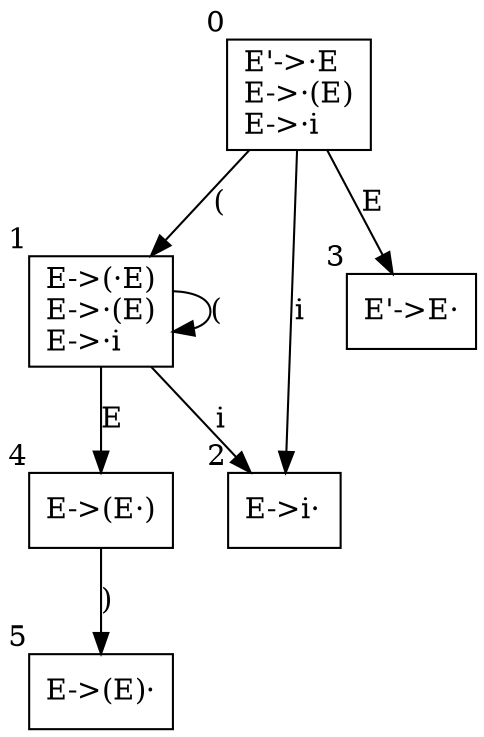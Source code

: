 digraph "..//outputImage//基于 LR(0)项目的 DFA图" {
	0 [label="E'->·E\lE->·(E)\lE->·i\l" shape=box xlabel=0]
	1 [label="E->(·E)\lE->·(E)\lE->·i\l" shape=box xlabel=1]
	2 [label="E->i·\l" shape=box xlabel=2]
	3 [label="E'->E·\l" shape=box xlabel=3]
	4 [label="E->(E·)\l" shape=box xlabel=4]
	5 [label="E->(E)·\l" shape=box xlabel=5]
	0 -> 1 [label="("]
	0 -> 2 [label=i]
	0 -> 3 [label=E]
	1 -> 1 [label="("]
	1 -> 2 [label=i]
	1 -> 4 [label=E]
	4 -> 5 [label=")"]
}
